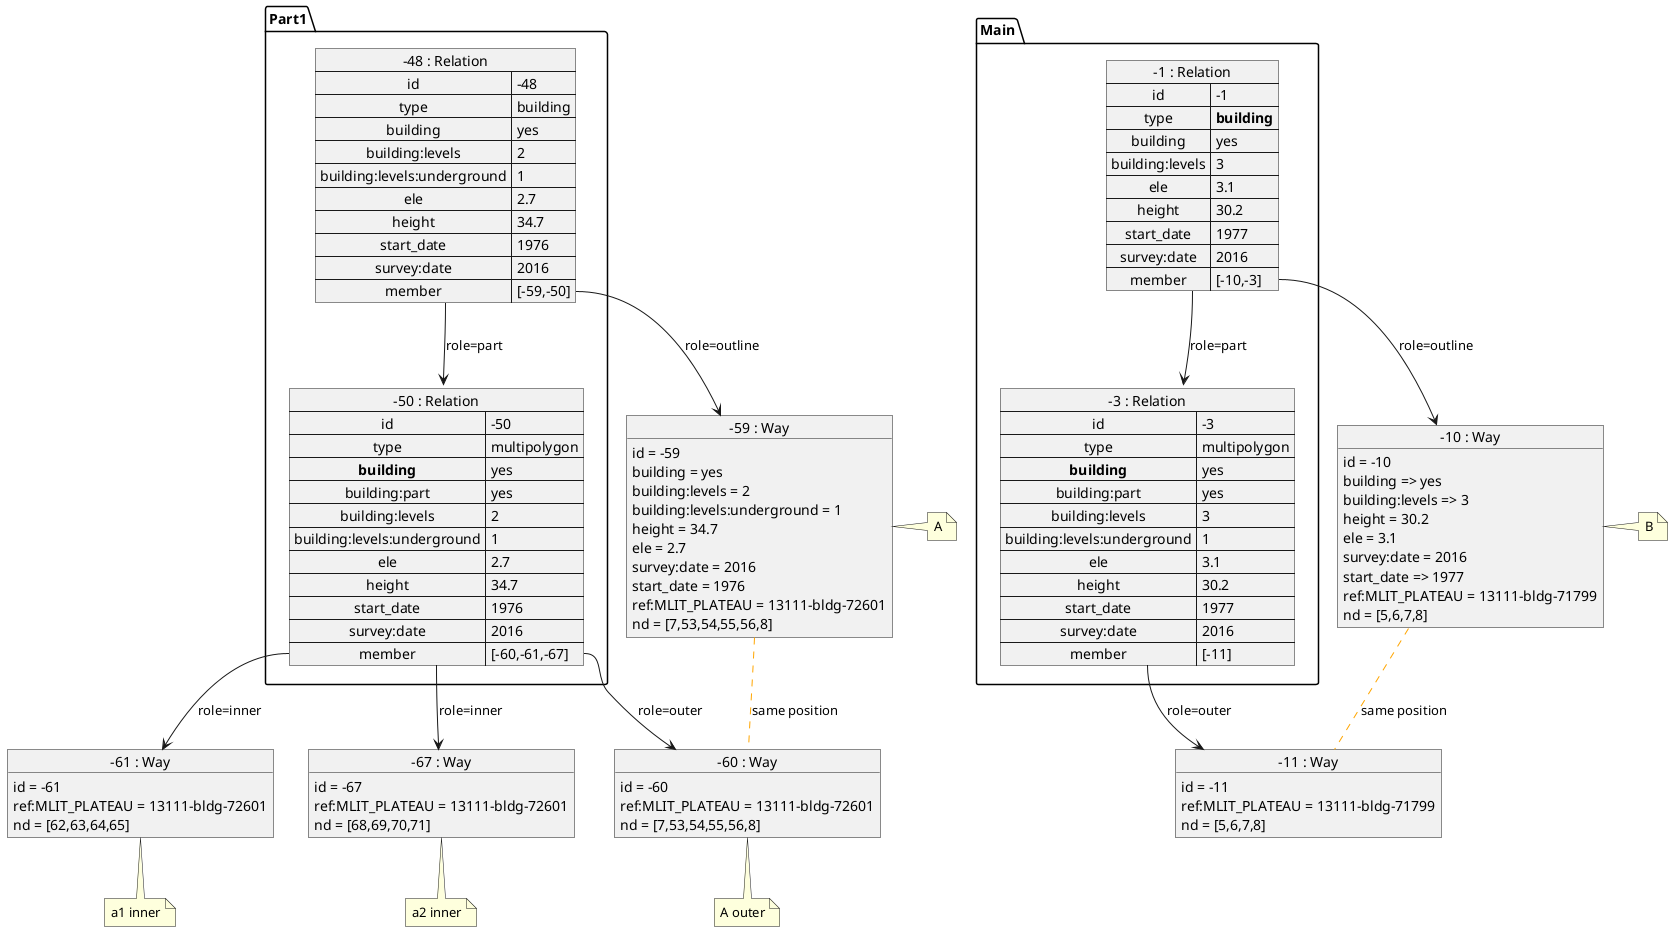 @startuml
object "-59 : Way" as Way_59 {
  id = -59
  building = yes
  building:levels = 2
  building:levels:underground = 1
  height = 34.7
  ele = 2.7
  survey:date = 2016
  start_date = 1976
  ref:MLIT_PLATEAU = 13111-bldg-72601
  nd = [7,53,54,55,56,8]
}
note right : A

object "-60 : Way" as Way_60 {
  id = -60
  ref:MLIT_PLATEAU = 13111-bldg-72601
  nd = [7,53,54,55,56,8]
}
note bottom : A outer

object "-61 : Way" as Way_61 {
  id = -61
  ref:MLIT_PLATEAU = 13111-bldg-72601
  nd = [62,63,64,65]
}
note bottom : a1 inner

object "-10 : Way" as Way_10 {
  id = -10
  building => yes
  building:levels => 3
  height = 30.2
  ele = 3.1
  survey:date = 2016
  start_date => 1977
  ref:MLIT_PLATEAU = 13111-bldg-71799
  nd = [5,6,7,8]
}
note right : B

object "-11 : Way" as Way_11 {
  id = -11
  ref:MLIT_PLATEAU = 13111-bldg-71799
  nd = [5,6,7,8]
}

object "-67 : Way" as Way_67 {
  id = -67
  ref:MLIT_PLATEAU = 13111-bldg-72601
  nd = [68,69,70,71]
}
note bottom : a2 inner

Way_10 .[#orange] Way_11 : same position
Way_59 .[#orange] Way_60 : same position

package Part1 {
  map "-50 : Relation" as Relation_50 {
    id => -50
    type => multipolygon
    **building** => yes
    building:part => yes
    building:levels => 2
    building:levels:underground => 1
    ele => 2.7
    height => 34.7
    start_date => 1976
    survey:date => 2016
    member => [-60,-61,-67]
  }
  Relation_50::member --> Way_60 : role=outer
  Relation_50::member --> Way_61 : role=inner
  Relation_50::member --> Way_67 : role=inner

  map "-48 : Relation" as Relation_48 {
    id => -48
    type => building
    building => yes
    building:levels => 2
    building:levels:underground => 1
    ele => 2.7
    height => 34.7
    start_date => 1976
    survey:date => 2016
    member => [-59,-50]
  }
  Relation_48::member --> Way_59 : role=outline
  Relation_48::member --> Relation_50 : role=part
}

package Main {
  map "-3 : Relation" as Relation_3 {
    id => -3
    type => multipolygon
    **building** => yes
    building:part => yes
    building:levels => 3
    building:levels:underground => 1
    ele => 3.1
    height => 30.2
    start_date => 1977
    survey:date => 2016
    member => [-11]
  }
  Relation_3::member --> Way_11	: role=outer

  map "-1 : Relation" as Relation_1 {
    id => -1
    type => **building**
    building => yes
    building:levels => 3
    ele => 3.1
    height => 30.2
    start_date => 1977
    survey:date => 2016
    member => [-10,-3]
  }
  Relation_1::member --> Relation_3	: role=part
  Relation_1::member --> Way_10	: role=outline
}
@enduml
